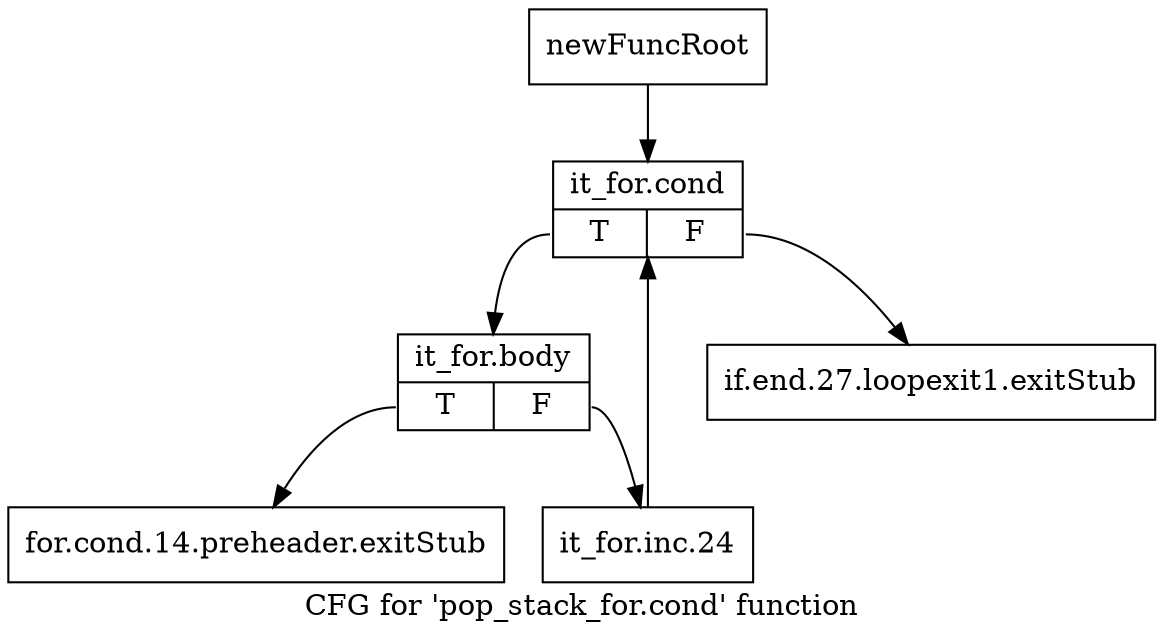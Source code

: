 digraph "CFG for 'pop_stack_for.cond' function" {
	label="CFG for 'pop_stack_for.cond' function";

	Node0xb9445e0 [shape=record,label="{newFuncRoot}"];
	Node0xb9445e0 -> Node0xb9446d0;
	Node0xb944630 [shape=record,label="{if.end.27.loopexit1.exitStub}"];
	Node0xb944680 [shape=record,label="{for.cond.14.preheader.exitStub}"];
	Node0xb9446d0 [shape=record,label="{it_for.cond|{<s0>T|<s1>F}}"];
	Node0xb9446d0:s0 -> Node0xb944720;
	Node0xb9446d0:s1 -> Node0xb944630;
	Node0xb944720 [shape=record,label="{it_for.body|{<s0>T|<s1>F}}"];
	Node0xb944720:s0 -> Node0xb944680;
	Node0xb944720:s1 -> Node0xb944770;
	Node0xb944770 [shape=record,label="{it_for.inc.24}"];
	Node0xb944770 -> Node0xb9446d0;
}
